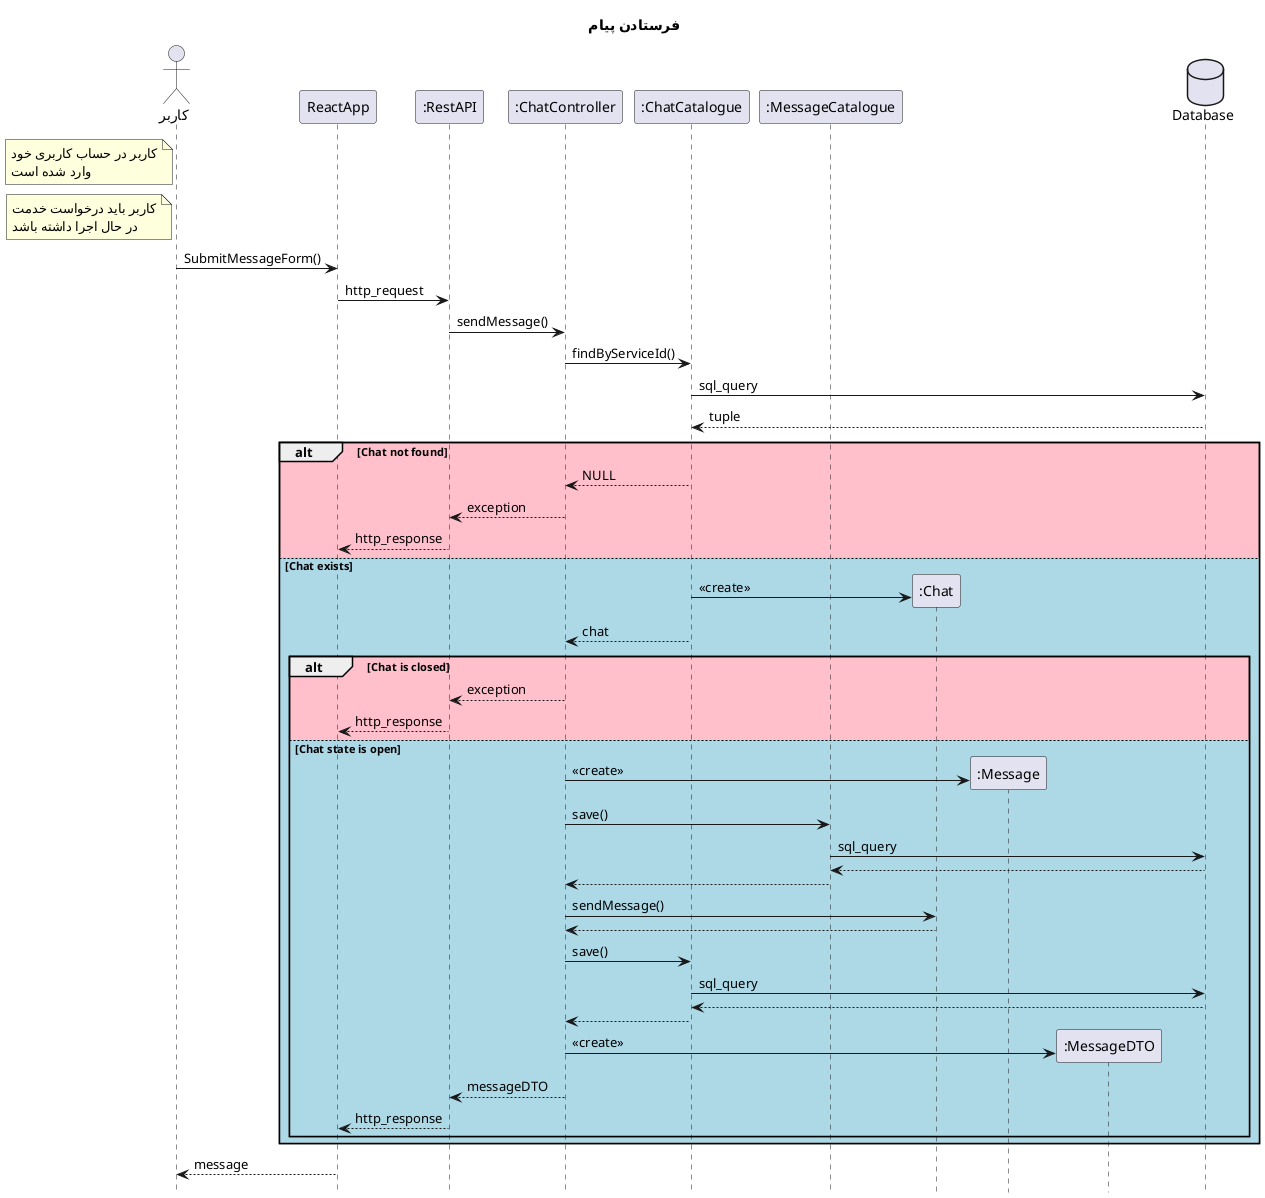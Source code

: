 @startuml logout
hide footbox
title "فرستادن پیام" 
actor       "کاربر" as user
participant ReactApp
participant ":RestAPI" as RestAPI
participant ":ChatController" as ChatController
participant ":ChatCatalogue" as ChatCatalogue
participant ":MessageCatalogue" as MessageCatalogue
participant ":Chat" as Chat
participant ":Message" as Message
participant ":MessageDTO" as MessageDTO
database Database
note left of user
کاربر در حساب کاربری خود
 وارد شده است
end note
note left of user
کاربر باید درخواست خدمت
 در حال اجرا داشته باشد
end note

user -> ReactApp: SubmitMessageForm()
ReactApp -> RestAPI : http_request
RestAPI -> ChatController : sendMessage()
ChatController -> ChatCatalogue : findByServiceId()
ChatCatalogue -> Database : sql_query
return tuple

alt #Pink Chat not found

    ChatCatalogue --> ChatController : NULL
    ChatController --> RestAPI: exception
    RestAPI --> ReactApp : http_response

else #LightBlue Chat exists

    ChatCatalogue -> Chat ** : <<create>>
    ChatCatalogue --> ChatController: chat
    alt #Pink Chat is closed

        ChatController --> RestAPI: exception
        RestAPI --> ReactApp : http_response
        
    else #LightBlue Chat state is open
        ChatController -> Message ** :<<create>>
        ChatController -> MessageCatalogue: save()
        MessageCatalogue -> Database : sql_query
        return
        MessageCatalogue --> ChatController
        ChatController -> Chat: sendMessage()
        return 
        ChatController -> ChatCatalogue : save()
        ChatCatalogue -> Database: sql_query
        return
        ChatCatalogue --> ChatController
        ChatController -> MessageDTO **: <<create>>
        ChatController --> RestAPI: messageDTO
        RestAPI --> ReactApp : http_response
    end

end

ReactApp --> user: message
@enduml
